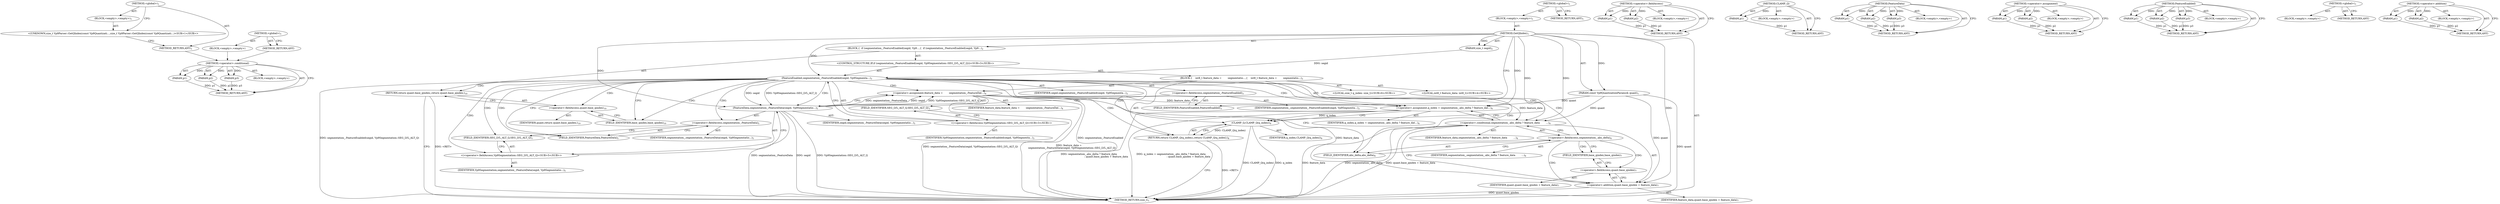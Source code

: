 digraph "&lt;global&gt;" {
vulnerable_96 [label=<(METHOD,&lt;operator&gt;.conditional)>];
vulnerable_97 [label=<(PARAM,p1)>];
vulnerable_98 [label=<(PARAM,p2)>];
vulnerable_99 [label=<(PARAM,p3)>];
vulnerable_100 [label=<(BLOCK,&lt;empty&gt;,&lt;empty&gt;)>];
vulnerable_101 [label=<(METHOD_RETURN,ANY)>];
vulnerable_6 [label=<(METHOD,&lt;global&gt;)<SUB>1</SUB>>];
vulnerable_7 [label=<(BLOCK,&lt;empty&gt;,&lt;empty&gt;)<SUB>1</SUB>>];
vulnerable_8 [label=<(METHOD,GetQIndex)<SUB>1</SUB>>];
vulnerable_9 [label=<(PARAM,const Vp9QuantizationParams&amp; quant)<SUB>1</SUB>>];
vulnerable_10 [label=<(PARAM,size_t segid)<SUB>2</SUB>>];
vulnerable_11 [label=<(BLOCK,{
  if (segmentation_.FeatureEnabled(segid, Vp9...,{
  if (segmentation_.FeatureEnabled(segid, Vp9...)<SUB>2</SUB>>];
vulnerable_12 [label="<(CONTROL_STRUCTURE,IF,if (segmentation_.FeatureEnabled(segid, Vp9Segmentation::SEG_LVL_ALT_Q)))<SUB>3</SUB>>"];
vulnerable_13 [label=<(FeatureEnabled,segmentation_.FeatureEnabled(segid, Vp9Segmenta...)<SUB>3</SUB>>];
vulnerable_14 [label=<(&lt;operator&gt;.fieldAccess,segmentation_.FeatureEnabled)<SUB>3</SUB>>];
vulnerable_15 [label=<(IDENTIFIER,segmentation_,segmentation_.FeatureEnabled(segid, Vp9Segmenta...)<SUB>3</SUB>>];
vulnerable_16 [label=<(FIELD_IDENTIFIER,FeatureEnabled,FeatureEnabled)<SUB>3</SUB>>];
vulnerable_17 [label=<(IDENTIFIER,segid,segmentation_.FeatureEnabled(segid, Vp9Segmenta...)<SUB>3</SUB>>];
vulnerable_18 [label="<(&lt;operator&gt;.fieldAccess,Vp9Segmentation::SEG_LVL_ALT_Q)<SUB>3</SUB>>"];
vulnerable_19 [label=<(IDENTIFIER,Vp9Segmentation,segmentation_.FeatureEnabled(segid, Vp9Segmenta...)<SUB>3</SUB>>];
vulnerable_20 [label=<(FIELD_IDENTIFIER,SEG_LVL_ALT_Q,SEG_LVL_ALT_Q)<SUB>3</SUB>>];
vulnerable_21 [label=<(BLOCK,{
    int8_t feature_data =
        segmentatio...,{
    int8_t feature_data =
        segmentatio...)<SUB>3</SUB>>];
vulnerable_22 [label="<(LOCAL,int8_t feature_data: int8_t)<SUB>4</SUB>>"];
vulnerable_23 [label=<(&lt;operator&gt;.assignment,feature_data =
        segmentation_.FeatureDat...)<SUB>4</SUB>>];
vulnerable_24 [label=<(IDENTIFIER,feature_data,feature_data =
        segmentation_.FeatureDat...)<SUB>4</SUB>>];
vulnerable_25 [label=<(FeatureData,segmentation_.FeatureData(segid, Vp9Segmentatio...)<SUB>5</SUB>>];
vulnerable_26 [label=<(&lt;operator&gt;.fieldAccess,segmentation_.FeatureData)<SUB>5</SUB>>];
vulnerable_27 [label=<(IDENTIFIER,segmentation_,segmentation_.FeatureData(segid, Vp9Segmentatio...)<SUB>5</SUB>>];
vulnerable_28 [label=<(FIELD_IDENTIFIER,FeatureData,FeatureData)<SUB>5</SUB>>];
vulnerable_29 [label=<(IDENTIFIER,segid,segmentation_.FeatureData(segid, Vp9Segmentatio...)<SUB>5</SUB>>];
vulnerable_30 [label="<(&lt;operator&gt;.fieldAccess,Vp9Segmentation::SEG_LVL_ALT_Q)<SUB>5</SUB>>"];
vulnerable_31 [label=<(IDENTIFIER,Vp9Segmentation,segmentation_.FeatureData(segid, Vp9Segmentatio...)<SUB>5</SUB>>];
vulnerable_32 [label=<(FIELD_IDENTIFIER,SEG_LVL_ALT_Q,SEG_LVL_ALT_Q)<SUB>5</SUB>>];
vulnerable_33 [label="<(LOCAL,size_t q_index: size_t)<SUB>6</SUB>>"];
vulnerable_34 [label=<(&lt;operator&gt;.assignment,q_index = segmentation_.abs_delta ? feature_dat...)<SUB>6</SUB>>];
vulnerable_35 [label=<(IDENTIFIER,q_index,q_index = segmentation_.abs_delta ? feature_dat...)<SUB>6</SUB>>];
vulnerable_36 [label=<(&lt;operator&gt;.conditional,segmentation_.abs_delta ? feature_data
        ...)<SUB>6</SUB>>];
vulnerable_37 [label=<(&lt;operator&gt;.fieldAccess,segmentation_.abs_delta)<SUB>6</SUB>>];
vulnerable_38 [label=<(IDENTIFIER,segmentation_,segmentation_.abs_delta ? feature_data
        ...)<SUB>6</SUB>>];
vulnerable_39 [label=<(FIELD_IDENTIFIER,abs_delta,abs_delta)<SUB>6</SUB>>];
vulnerable_40 [label=<(IDENTIFIER,feature_data,segmentation_.abs_delta ? feature_data
        ...)<SUB>6</SUB>>];
vulnerable_41 [label=<(&lt;operator&gt;.addition,quant.base_qindex + feature_data)<SUB>7</SUB>>];
vulnerable_42 [label=<(&lt;operator&gt;.fieldAccess,quant.base_qindex)<SUB>7</SUB>>];
vulnerable_43 [label=<(IDENTIFIER,quant,quant.base_qindex + feature_data)<SUB>7</SUB>>];
vulnerable_44 [label=<(FIELD_IDENTIFIER,base_qindex,base_qindex)<SUB>7</SUB>>];
vulnerable_45 [label=<(IDENTIFIER,feature_data,quant.base_qindex + feature_data)<SUB>7</SUB>>];
vulnerable_46 [label=<(RETURN,return CLAMP_Q(q_index);,return CLAMP_Q(q_index);)<SUB>8</SUB>>];
vulnerable_47 [label=<(CLAMP_Q,CLAMP_Q(q_index))<SUB>8</SUB>>];
vulnerable_48 [label=<(IDENTIFIER,q_index,CLAMP_Q(q_index))<SUB>8</SUB>>];
vulnerable_49 [label=<(RETURN,return quant.base_qindex;,return quant.base_qindex;)<SUB>10</SUB>>];
vulnerable_50 [label=<(&lt;operator&gt;.fieldAccess,quant.base_qindex)<SUB>10</SUB>>];
vulnerable_51 [label=<(IDENTIFIER,quant,return quant.base_qindex;)<SUB>10</SUB>>];
vulnerable_52 [label=<(FIELD_IDENTIFIER,base_qindex,base_qindex)<SUB>10</SUB>>];
vulnerable_53 [label=<(METHOD_RETURN,size_t)<SUB>1</SUB>>];
vulnerable_55 [label=<(METHOD_RETURN,ANY)<SUB>1</SUB>>];
vulnerable_80 [label=<(METHOD,&lt;operator&gt;.fieldAccess)>];
vulnerable_81 [label=<(PARAM,p1)>];
vulnerable_82 [label=<(PARAM,p2)>];
vulnerable_83 [label=<(BLOCK,&lt;empty&gt;,&lt;empty&gt;)>];
vulnerable_84 [label=<(METHOD_RETURN,ANY)>];
vulnerable_107 [label=<(METHOD,CLAMP_Q)>];
vulnerable_108 [label=<(PARAM,p1)>];
vulnerable_109 [label=<(BLOCK,&lt;empty&gt;,&lt;empty&gt;)>];
vulnerable_110 [label=<(METHOD_RETURN,ANY)>];
vulnerable_90 [label=<(METHOD,FeatureData)>];
vulnerable_91 [label=<(PARAM,p1)>];
vulnerable_92 [label=<(PARAM,p2)>];
vulnerable_93 [label=<(PARAM,p3)>];
vulnerable_94 [label=<(BLOCK,&lt;empty&gt;,&lt;empty&gt;)>];
vulnerable_95 [label=<(METHOD_RETURN,ANY)>];
vulnerable_85 [label=<(METHOD,&lt;operator&gt;.assignment)>];
vulnerable_86 [label=<(PARAM,p1)>];
vulnerable_87 [label=<(PARAM,p2)>];
vulnerable_88 [label=<(BLOCK,&lt;empty&gt;,&lt;empty&gt;)>];
vulnerable_89 [label=<(METHOD_RETURN,ANY)>];
vulnerable_74 [label=<(METHOD,FeatureEnabled)>];
vulnerable_75 [label=<(PARAM,p1)>];
vulnerable_76 [label=<(PARAM,p2)>];
vulnerable_77 [label=<(PARAM,p3)>];
vulnerable_78 [label=<(BLOCK,&lt;empty&gt;,&lt;empty&gt;)>];
vulnerable_79 [label=<(METHOD_RETURN,ANY)>];
vulnerable_68 [label=<(METHOD,&lt;global&gt;)<SUB>1</SUB>>];
vulnerable_69 [label=<(BLOCK,&lt;empty&gt;,&lt;empty&gt;)>];
vulnerable_70 [label=<(METHOD_RETURN,ANY)>];
vulnerable_102 [label=<(METHOD,&lt;operator&gt;.addition)>];
vulnerable_103 [label=<(PARAM,p1)>];
vulnerable_104 [label=<(PARAM,p2)>];
vulnerable_105 [label=<(BLOCK,&lt;empty&gt;,&lt;empty&gt;)>];
vulnerable_106 [label=<(METHOD_RETURN,ANY)>];
fixed_6 [label=<(METHOD,&lt;global&gt;)<SUB>1</SUB>>];
fixed_7 [label=<(BLOCK,&lt;empty&gt;,&lt;empty&gt;)<SUB>1</SUB>>];
fixed_8 [label="<(UNKNOWN,size_t Vp9Parser::GetQIndex(const Vp9Quantizati...,size_t Vp9Parser::GetQIndex(const Vp9Quantizati...)<SUB>1</SUB>>"];
fixed_9 [label=<(METHOD_RETURN,ANY)<SUB>1</SUB>>];
fixed_14 [label=<(METHOD,&lt;global&gt;)<SUB>1</SUB>>];
fixed_15 [label=<(BLOCK,&lt;empty&gt;,&lt;empty&gt;)>];
fixed_16 [label=<(METHOD_RETURN,ANY)>];
vulnerable_96 -> vulnerable_97  [key=0, label="AST: "];
vulnerable_96 -> vulnerable_97  [key=1, label="DDG: "];
vulnerable_96 -> vulnerable_100  [key=0, label="AST: "];
vulnerable_96 -> vulnerable_98  [key=0, label="AST: "];
vulnerable_96 -> vulnerable_98  [key=1, label="DDG: "];
vulnerable_96 -> vulnerable_101  [key=0, label="AST: "];
vulnerable_96 -> vulnerable_101  [key=1, label="CFG: "];
vulnerable_96 -> vulnerable_99  [key=0, label="AST: "];
vulnerable_96 -> vulnerable_99  [key=1, label="DDG: "];
vulnerable_97 -> vulnerable_101  [key=0, label="DDG: p1"];
vulnerable_98 -> vulnerable_101  [key=0, label="DDG: p2"];
vulnerable_99 -> vulnerable_101  [key=0, label="DDG: p3"];
vulnerable_6 -> vulnerable_7  [key=0, label="AST: "];
vulnerable_6 -> vulnerable_55  [key=0, label="AST: "];
vulnerable_6 -> vulnerable_55  [key=1, label="CFG: "];
vulnerable_7 -> vulnerable_8  [key=0, label="AST: "];
vulnerable_8 -> vulnerable_9  [key=0, label="AST: "];
vulnerable_8 -> vulnerable_9  [key=1, label="DDG: "];
vulnerable_8 -> vulnerable_10  [key=0, label="AST: "];
vulnerable_8 -> vulnerable_10  [key=1, label="DDG: "];
vulnerable_8 -> vulnerable_11  [key=0, label="AST: "];
vulnerable_8 -> vulnerable_53  [key=0, label="AST: "];
vulnerable_8 -> vulnerable_16  [key=0, label="CFG: "];
vulnerable_8 -> vulnerable_13  [key=0, label="DDG: "];
vulnerable_8 -> vulnerable_34  [key=0, label="DDG: "];
vulnerable_8 -> vulnerable_25  [key=0, label="DDG: "];
vulnerable_8 -> vulnerable_36  [key=0, label="DDG: "];
vulnerable_8 -> vulnerable_47  [key=0, label="DDG: "];
vulnerable_8 -> vulnerable_41  [key=0, label="DDG: "];
vulnerable_9 -> vulnerable_53  [key=0, label="DDG: quant"];
vulnerable_9 -> vulnerable_34  [key=0, label="DDG: quant"];
vulnerable_9 -> vulnerable_36  [key=0, label="DDG: quant"];
vulnerable_9 -> vulnerable_41  [key=0, label="DDG: quant"];
vulnerable_10 -> vulnerable_13  [key=0, label="DDG: segid"];
vulnerable_11 -> vulnerable_12  [key=0, label="AST: "];
vulnerable_11 -> vulnerable_49  [key=0, label="AST: "];
vulnerable_12 -> vulnerable_13  [key=0, label="AST: "];
vulnerable_12 -> vulnerable_21  [key=0, label="AST: "];
vulnerable_13 -> vulnerable_14  [key=0, label="AST: "];
vulnerable_13 -> vulnerable_17  [key=0, label="AST: "];
vulnerable_13 -> vulnerable_18  [key=0, label="AST: "];
vulnerable_13 -> vulnerable_28  [key=0, label="CFG: "];
vulnerable_13 -> vulnerable_28  [key=1, label="CDG: "];
vulnerable_13 -> vulnerable_52  [key=0, label="CFG: "];
vulnerable_13 -> vulnerable_52  [key=1, label="CDG: "];
vulnerable_13 -> vulnerable_53  [key=0, label="DDG: segmentation_.FeatureEnabled"];
vulnerable_13 -> vulnerable_53  [key=1, label="DDG: segmentation_.FeatureEnabled(segid, Vp9Segmentation::SEG_LVL_ALT_Q)"];
vulnerable_13 -> vulnerable_25  [key=0, label="DDG: segid"];
vulnerable_13 -> vulnerable_25  [key=1, label="DDG: Vp9Segmentation::SEG_LVL_ALT_Q"];
vulnerable_13 -> vulnerable_25  [key=2, label="CDG: "];
vulnerable_13 -> vulnerable_47  [key=0, label="CDG: "];
vulnerable_13 -> vulnerable_30  [key=0, label="CDG: "];
vulnerable_13 -> vulnerable_34  [key=0, label="CDG: "];
vulnerable_13 -> vulnerable_32  [key=0, label="CDG: "];
vulnerable_13 -> vulnerable_49  [key=0, label="CDG: "];
vulnerable_13 -> vulnerable_26  [key=0, label="CDG: "];
vulnerable_13 -> vulnerable_23  [key=0, label="CDG: "];
vulnerable_13 -> vulnerable_36  [key=0, label="CDG: "];
vulnerable_13 -> vulnerable_37  [key=0, label="CDG: "];
vulnerable_13 -> vulnerable_46  [key=0, label="CDG: "];
vulnerable_13 -> vulnerable_50  [key=0, label="CDG: "];
vulnerable_13 -> vulnerable_39  [key=0, label="CDG: "];
vulnerable_14 -> vulnerable_15  [key=0, label="AST: "];
vulnerable_14 -> vulnerable_16  [key=0, label="AST: "];
vulnerable_14 -> vulnerable_20  [key=0, label="CFG: "];
vulnerable_16 -> vulnerable_14  [key=0, label="CFG: "];
vulnerable_18 -> vulnerable_19  [key=0, label="AST: "];
vulnerable_18 -> vulnerable_20  [key=0, label="AST: "];
vulnerable_18 -> vulnerable_13  [key=0, label="CFG: "];
vulnerable_20 -> vulnerable_18  [key=0, label="CFG: "];
vulnerable_21 -> vulnerable_22  [key=0, label="AST: "];
vulnerable_21 -> vulnerable_23  [key=0, label="AST: "];
vulnerable_21 -> vulnerable_33  [key=0, label="AST: "];
vulnerable_21 -> vulnerable_34  [key=0, label="AST: "];
vulnerable_21 -> vulnerable_46  [key=0, label="AST: "];
vulnerable_23 -> vulnerable_24  [key=0, label="AST: "];
vulnerable_23 -> vulnerable_25  [key=0, label="AST: "];
vulnerable_23 -> vulnerable_39  [key=0, label="CFG: "];
vulnerable_23 -> vulnerable_53  [key=0, label="DDG: segmentation_.FeatureData(segid, Vp9Segmentation::SEG_LVL_ALT_Q)"];
vulnerable_23 -> vulnerable_53  [key=1, label="DDG: feature_data =
        segmentation_.FeatureData(segid, Vp9Segmentation::SEG_LVL_ALT_Q)"];
vulnerable_23 -> vulnerable_34  [key=0, label="DDG: feature_data"];
vulnerable_23 -> vulnerable_36  [key=0, label="DDG: feature_data"];
vulnerable_23 -> vulnerable_41  [key=0, label="DDG: feature_data"];
vulnerable_25 -> vulnerable_26  [key=0, label="AST: "];
vulnerable_25 -> vulnerable_29  [key=0, label="AST: "];
vulnerable_25 -> vulnerable_30  [key=0, label="AST: "];
vulnerable_25 -> vulnerable_23  [key=0, label="CFG: "];
vulnerable_25 -> vulnerable_23  [key=1, label="DDG: segmentation_.FeatureData"];
vulnerable_25 -> vulnerable_23  [key=2, label="DDG: segid"];
vulnerable_25 -> vulnerable_23  [key=3, label="DDG: Vp9Segmentation::SEG_LVL_ALT_Q"];
vulnerable_25 -> vulnerable_53  [key=0, label="DDG: segmentation_.FeatureData"];
vulnerable_25 -> vulnerable_53  [key=1, label="DDG: segid"];
vulnerable_25 -> vulnerable_53  [key=2, label="DDG: Vp9Segmentation::SEG_LVL_ALT_Q"];
vulnerable_26 -> vulnerable_27  [key=0, label="AST: "];
vulnerable_26 -> vulnerable_28  [key=0, label="AST: "];
vulnerable_26 -> vulnerable_32  [key=0, label="CFG: "];
vulnerable_28 -> vulnerable_26  [key=0, label="CFG: "];
vulnerable_30 -> vulnerable_31  [key=0, label="AST: "];
vulnerable_30 -> vulnerable_32  [key=0, label="AST: "];
vulnerable_30 -> vulnerable_25  [key=0, label="CFG: "];
vulnerable_32 -> vulnerable_30  [key=0, label="CFG: "];
vulnerable_34 -> vulnerable_35  [key=0, label="AST: "];
vulnerable_34 -> vulnerable_36  [key=0, label="AST: "];
vulnerable_34 -> vulnerable_47  [key=0, label="CFG: "];
vulnerable_34 -> vulnerable_47  [key=1, label="DDG: q_index"];
vulnerable_34 -> vulnerable_53  [key=0, label="DDG: segmentation_.abs_delta ? feature_data
                                             : quant.base_qindex + feature_data"];
vulnerable_34 -> vulnerable_53  [key=1, label="DDG: q_index = segmentation_.abs_delta ? feature_data
                                             : quant.base_qindex + feature_data"];
vulnerable_36 -> vulnerable_37  [key=0, label="AST: "];
vulnerable_36 -> vulnerable_40  [key=0, label="AST: "];
vulnerable_36 -> vulnerable_41  [key=0, label="AST: "];
vulnerable_36 -> vulnerable_34  [key=0, label="CFG: "];
vulnerable_36 -> vulnerable_53  [key=0, label="DDG: segmentation_.abs_delta"];
vulnerable_36 -> vulnerable_53  [key=1, label="DDG: quant.base_qindex + feature_data"];
vulnerable_36 -> vulnerable_53  [key=2, label="DDG: feature_data"];
vulnerable_37 -> vulnerable_38  [key=0, label="AST: "];
vulnerable_37 -> vulnerable_39  [key=0, label="AST: "];
vulnerable_37 -> vulnerable_36  [key=0, label="CFG: "];
vulnerable_37 -> vulnerable_44  [key=0, label="CFG: "];
vulnerable_37 -> vulnerable_44  [key=1, label="CDG: "];
vulnerable_37 -> vulnerable_42  [key=0, label="CDG: "];
vulnerable_37 -> vulnerable_41  [key=0, label="CDG: "];
vulnerable_39 -> vulnerable_37  [key=0, label="CFG: "];
vulnerable_41 -> vulnerable_42  [key=0, label="AST: "];
vulnerable_41 -> vulnerable_45  [key=0, label="AST: "];
vulnerable_41 -> vulnerable_36  [key=0, label="CFG: "];
vulnerable_41 -> vulnerable_53  [key=0, label="DDG: quant.base_qindex"];
vulnerable_42 -> vulnerable_43  [key=0, label="AST: "];
vulnerable_42 -> vulnerable_44  [key=0, label="AST: "];
vulnerable_42 -> vulnerable_41  [key=0, label="CFG: "];
vulnerable_44 -> vulnerable_42  [key=0, label="CFG: "];
vulnerable_46 -> vulnerable_47  [key=0, label="AST: "];
vulnerable_46 -> vulnerable_53  [key=0, label="CFG: "];
vulnerable_46 -> vulnerable_53  [key=1, label="DDG: &lt;RET&gt;"];
vulnerable_47 -> vulnerable_48  [key=0, label="AST: "];
vulnerable_47 -> vulnerable_46  [key=0, label="CFG: "];
vulnerable_47 -> vulnerable_46  [key=1, label="DDG: CLAMP_Q(q_index)"];
vulnerable_47 -> vulnerable_53  [key=0, label="DDG: q_index"];
vulnerable_47 -> vulnerable_53  [key=1, label="DDG: CLAMP_Q(q_index)"];
vulnerable_49 -> vulnerable_50  [key=0, label="AST: "];
vulnerable_49 -> vulnerable_53  [key=0, label="CFG: "];
vulnerable_49 -> vulnerable_53  [key=1, label="DDG: &lt;RET&gt;"];
vulnerable_50 -> vulnerable_51  [key=0, label="AST: "];
vulnerable_50 -> vulnerable_52  [key=0, label="AST: "];
vulnerable_50 -> vulnerable_49  [key=0, label="CFG: "];
vulnerable_52 -> vulnerable_50  [key=0, label="CFG: "];
vulnerable_80 -> vulnerable_81  [key=0, label="AST: "];
vulnerable_80 -> vulnerable_81  [key=1, label="DDG: "];
vulnerable_80 -> vulnerable_83  [key=0, label="AST: "];
vulnerable_80 -> vulnerable_82  [key=0, label="AST: "];
vulnerable_80 -> vulnerable_82  [key=1, label="DDG: "];
vulnerable_80 -> vulnerable_84  [key=0, label="AST: "];
vulnerable_80 -> vulnerable_84  [key=1, label="CFG: "];
vulnerable_81 -> vulnerable_84  [key=0, label="DDG: p1"];
vulnerable_82 -> vulnerable_84  [key=0, label="DDG: p2"];
vulnerable_107 -> vulnerable_108  [key=0, label="AST: "];
vulnerable_107 -> vulnerable_108  [key=1, label="DDG: "];
vulnerable_107 -> vulnerable_109  [key=0, label="AST: "];
vulnerable_107 -> vulnerable_110  [key=0, label="AST: "];
vulnerable_107 -> vulnerable_110  [key=1, label="CFG: "];
vulnerable_108 -> vulnerable_110  [key=0, label="DDG: p1"];
vulnerable_90 -> vulnerable_91  [key=0, label="AST: "];
vulnerable_90 -> vulnerable_91  [key=1, label="DDG: "];
vulnerable_90 -> vulnerable_94  [key=0, label="AST: "];
vulnerable_90 -> vulnerable_92  [key=0, label="AST: "];
vulnerable_90 -> vulnerable_92  [key=1, label="DDG: "];
vulnerable_90 -> vulnerable_95  [key=0, label="AST: "];
vulnerable_90 -> vulnerable_95  [key=1, label="CFG: "];
vulnerable_90 -> vulnerable_93  [key=0, label="AST: "];
vulnerable_90 -> vulnerable_93  [key=1, label="DDG: "];
vulnerable_91 -> vulnerable_95  [key=0, label="DDG: p1"];
vulnerable_92 -> vulnerable_95  [key=0, label="DDG: p2"];
vulnerable_93 -> vulnerable_95  [key=0, label="DDG: p3"];
vulnerable_85 -> vulnerable_86  [key=0, label="AST: "];
vulnerable_85 -> vulnerable_86  [key=1, label="DDG: "];
vulnerable_85 -> vulnerable_88  [key=0, label="AST: "];
vulnerable_85 -> vulnerable_87  [key=0, label="AST: "];
vulnerable_85 -> vulnerable_87  [key=1, label="DDG: "];
vulnerable_85 -> vulnerable_89  [key=0, label="AST: "];
vulnerable_85 -> vulnerable_89  [key=1, label="CFG: "];
vulnerable_86 -> vulnerable_89  [key=0, label="DDG: p1"];
vulnerable_87 -> vulnerable_89  [key=0, label="DDG: p2"];
vulnerable_74 -> vulnerable_75  [key=0, label="AST: "];
vulnerable_74 -> vulnerable_75  [key=1, label="DDG: "];
vulnerable_74 -> vulnerable_78  [key=0, label="AST: "];
vulnerable_74 -> vulnerable_76  [key=0, label="AST: "];
vulnerable_74 -> vulnerable_76  [key=1, label="DDG: "];
vulnerable_74 -> vulnerable_79  [key=0, label="AST: "];
vulnerable_74 -> vulnerable_79  [key=1, label="CFG: "];
vulnerable_74 -> vulnerable_77  [key=0, label="AST: "];
vulnerable_74 -> vulnerable_77  [key=1, label="DDG: "];
vulnerable_75 -> vulnerable_79  [key=0, label="DDG: p1"];
vulnerable_76 -> vulnerable_79  [key=0, label="DDG: p2"];
vulnerable_77 -> vulnerable_79  [key=0, label="DDG: p3"];
vulnerable_68 -> vulnerable_69  [key=0, label="AST: "];
vulnerable_68 -> vulnerable_70  [key=0, label="AST: "];
vulnerable_68 -> vulnerable_70  [key=1, label="CFG: "];
vulnerable_102 -> vulnerable_103  [key=0, label="AST: "];
vulnerable_102 -> vulnerable_103  [key=1, label="DDG: "];
vulnerable_102 -> vulnerable_105  [key=0, label="AST: "];
vulnerable_102 -> vulnerable_104  [key=0, label="AST: "];
vulnerable_102 -> vulnerable_104  [key=1, label="DDG: "];
vulnerable_102 -> vulnerable_106  [key=0, label="AST: "];
vulnerable_102 -> vulnerable_106  [key=1, label="CFG: "];
vulnerable_103 -> vulnerable_106  [key=0, label="DDG: p1"];
vulnerable_104 -> vulnerable_106  [key=0, label="DDG: p2"];
fixed_6 -> fixed_7  [key=0, label="AST: "];
fixed_6 -> fixed_9  [key=0, label="AST: "];
fixed_6 -> fixed_8  [key=0, label="CFG: "];
fixed_7 -> fixed_8  [key=0, label="AST: "];
fixed_8 -> fixed_9  [key=0, label="CFG: "];
fixed_9 -> vulnerable_96  [key=0];
fixed_14 -> fixed_15  [key=0, label="AST: "];
fixed_14 -> fixed_16  [key=0, label="AST: "];
fixed_14 -> fixed_16  [key=1, label="CFG: "];
fixed_15 -> vulnerable_96  [key=0];
fixed_16 -> vulnerable_96  [key=0];
}
